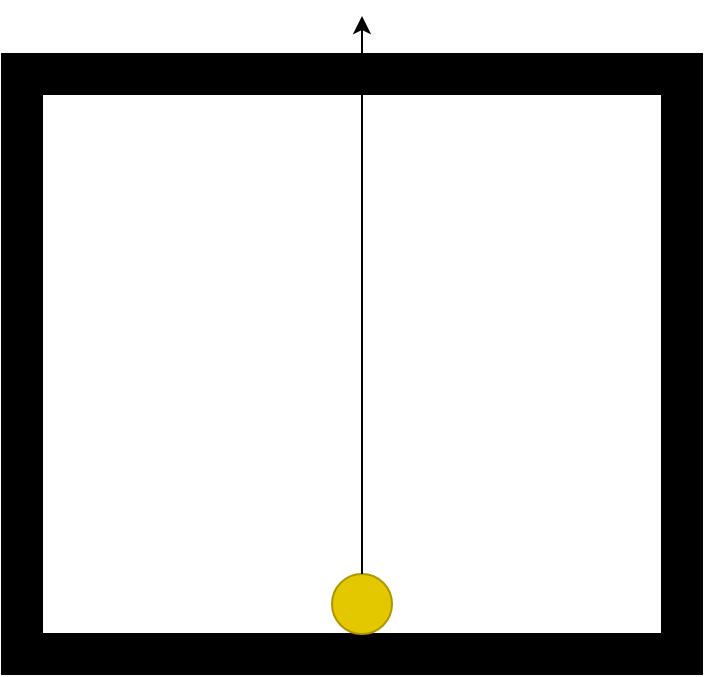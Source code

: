 <mxfile version="14.2.4" type="embed">
    <diagram id="cHXXtzAYJmj8Drxh6WFk" name="Page-1">
        <mxGraphModel dx="614" dy="1494" grid="1" gridSize="10" guides="1" tooltips="1" connect="1" arrows="1" fold="1" page="1" pageScale="1" pageWidth="850" pageHeight="1100" math="0" shadow="0">
            <root>
                <mxCell id="0"/>
                <mxCell id="1" parent="0"/>
                <mxCell id="2" value="" style="rounded=0;whiteSpace=wrap;html=1;fillColor=#000000;" parent="1" vertex="1">
                    <mxGeometry x="164" y="309" width="310" height="20" as="geometry"/>
                </mxCell>
                <mxCell id="3" value="" style="rounded=0;whiteSpace=wrap;html=1;rotation=90;fillColor=#000000;" parent="1" vertex="1">
                    <mxGeometry y="164" width="310" height="20" as="geometry"/>
                </mxCell>
                <mxCell id="4" value="" style="rounded=0;whiteSpace=wrap;html=1;rotation=90;fillColor=#000000;" parent="1" vertex="1">
                    <mxGeometry x="330" y="164" width="310" height="20" as="geometry"/>
                </mxCell>
                <mxCell id="5" value="" style="rounded=0;whiteSpace=wrap;html=1;fillColor=#000000;" parent="1" vertex="1">
                    <mxGeometry x="165" y="19" width="310" height="20" as="geometry"/>
                </mxCell>
                <object label="" type="robot" speed="5" movable="true" id="robot">
                    <mxCell style="ellipse;whiteSpace=wrap;html=1;aspect=fixed;fillColor=#e3c800;strokeColor=#B09500;fontColor=#ffffff;" parent="1" vertex="1">
                        <mxGeometry x="310" y="279" width="30" height="30" as="geometry"/>
                    </mxCell>
                </object>
                <object label="" type="path" id="7">
                    <mxCell style="endArrow=classic;html=1;exitX=0.5;exitY=0;exitDx=0;exitDy=0;" parent="1" source="robot" edge="1">
                        <mxGeometry width="50" height="50" relative="1" as="geometry">
                            <mxPoint x="290" y="180" as="sourcePoint"/>
                            <mxPoint x="325" as="targetPoint"/>
                        </mxGeometry>
                    </mxCell>
                </object>
            </root>
        </mxGraphModel>
    </diagram>
</mxfile>